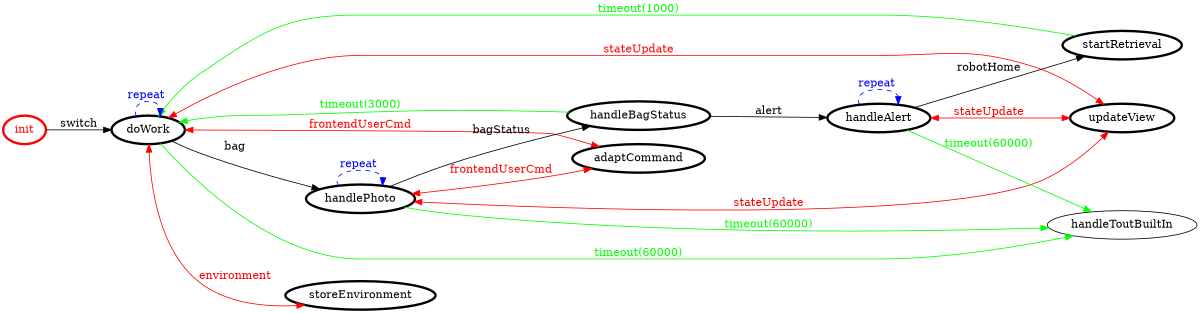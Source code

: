 /*
*
* A GraphViz DOT FSM description 
* Please use a GraphViz visualizer (like http://www.webgraphviz.com)
*  
*/

digraph finite_state_machine {
	rankdir=LR
	size="8,5"
	
	init [ color = red ][ fontcolor = red ][ penwidth = 3 ]
	startRetrieval [ color = black ][ fontcolor = black ][ penwidth = 3 ]
	updateView [ color = black ][ fontcolor = black ][ penwidth = 3 ]
	storeEnvironment [ color = black ][ fontcolor = black ][ penwidth = 3 ]
	doWork [ color = black ][ fontcolor = black ][ penwidth = 3 ]
	handlePhoto [ color = black ][ fontcolor = black ][ penwidth = 3 ]
	adaptCommand [ color = black ][ fontcolor = black ][ penwidth = 3 ]
	handleBagStatus [ color = black ][ fontcolor = black ][ penwidth = 3 ]
	handleAlert [ color = black ][ fontcolor = black ][ penwidth = 3 ]
	
	doWork -> handlePhoto [ label = "bag" ][ color = black ][ fontcolor = black ]
	doWork -> handleToutBuiltIn [ label = "timeout(60000)" ][ color = green ][ fontcolor = green ]
	handlePhoto -> updateView [ label = "stateUpdate" ][ color = red ][ fontcolor = red ][ dir = both ]
	handlePhoto -> handleToutBuiltIn [ label = "timeout(60000)" ][ color = green ][ fontcolor = green ]
	doWork -> updateView [ label = "stateUpdate" ][ color = red ][ fontcolor = red ][ dir = both ]
	startRetrieval -> doWork [ label = "timeout(1000)" ][ color = green ][ fontcolor = green ]
	doWork -> doWork [ label = "repeat "][ style = dashed ][ color = blue ][ fontcolor = blue ]
	handleBagStatus -> handleAlert [ label = "alert" ][ color = black ][ fontcolor = black ]
	handlePhoto -> adaptCommand [ label = "frontendUserCmd" ][ color = red ][ fontcolor = red ][ dir = both ]
	doWork -> storeEnvironment [ label = "environment" ][ color = red ][ fontcolor = red ][ dir = both ]
	handleAlert -> updateView [ label = "stateUpdate" ][ color = red ][ fontcolor = red ][ dir = both ]
	init -> doWork [ label = "switch" ][ color = black ][ fontcolor = black ]
	handlePhoto -> handleBagStatus [ label = "bagStatus" ][ color = black ][ fontcolor = black ]
	handleAlert -> handleAlert [ label = "repeat "][ style = dashed ][ color = blue ][ fontcolor = blue ]
	handleBagStatus -> doWork [ label = "timeout(3000)" ][ color = green ][ fontcolor = green ]
	handlePhoto -> handlePhoto [ label = "repeat "][ style = dashed ][ color = blue ][ fontcolor = blue ]
	handleAlert -> handleToutBuiltIn [ label = "timeout(60000)" ][ color = green ][ fontcolor = green ]
	handleAlert -> startRetrieval [ label = "robotHome" ][ color = black ][ fontcolor = black ]
	doWork -> adaptCommand [ label = "frontendUserCmd" ][ color = red ][ fontcolor = red ][ dir = both ]
}
